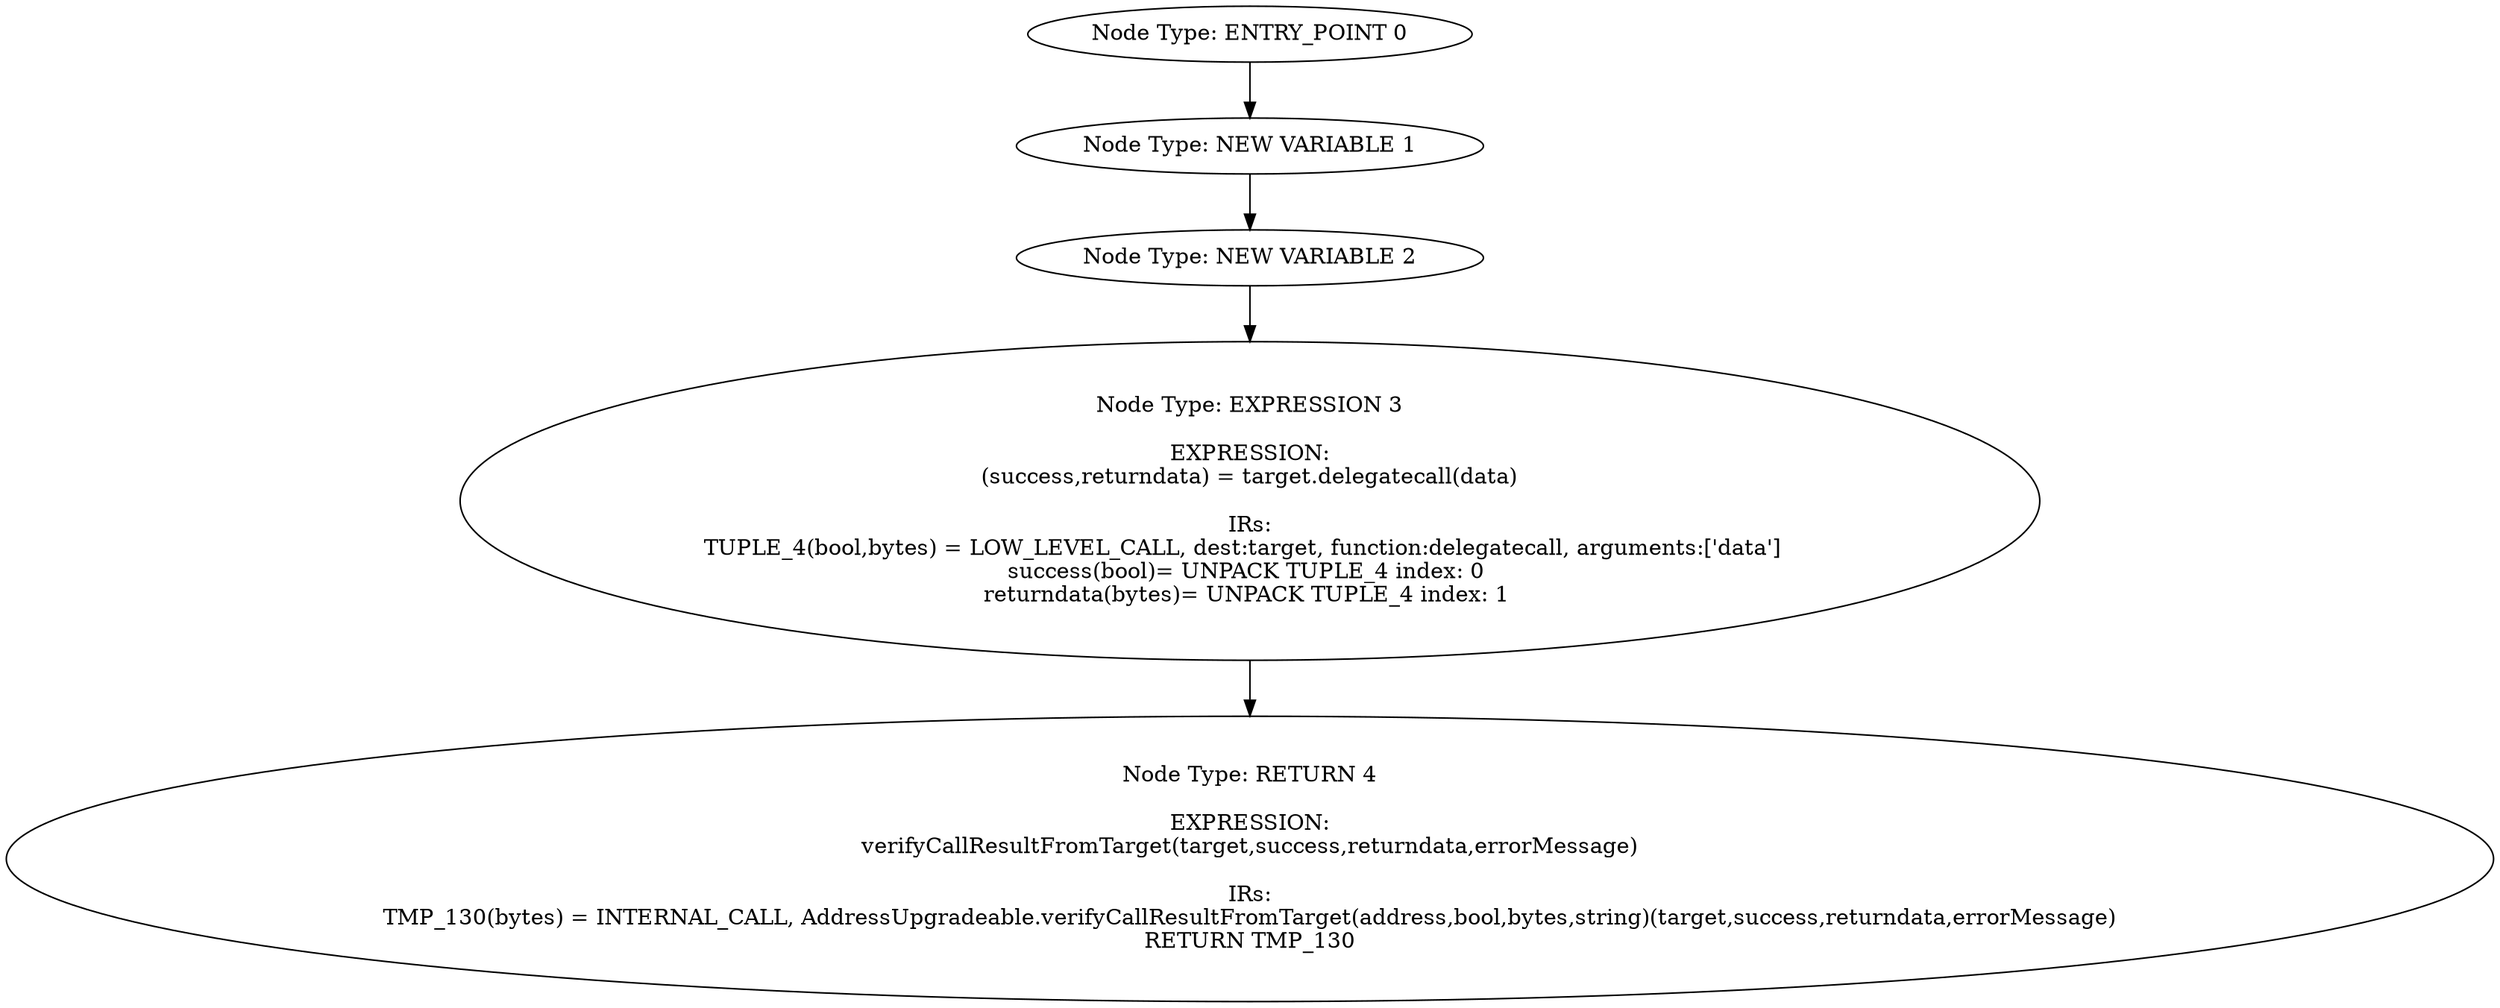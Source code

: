 digraph{
0[label="Node Type: ENTRY_POINT 0
"];
0->1;
1[label="Node Type: NEW VARIABLE 1
"];
1->2;
2[label="Node Type: NEW VARIABLE 2
"];
2->3;
3[label="Node Type: EXPRESSION 3

EXPRESSION:
(success,returndata) = target.delegatecall(data)

IRs:
TUPLE_4(bool,bytes) = LOW_LEVEL_CALL, dest:target, function:delegatecall, arguments:['data']  
success(bool)= UNPACK TUPLE_4 index: 0 
returndata(bytes)= UNPACK TUPLE_4 index: 1 "];
3->4;
4[label="Node Type: RETURN 4

EXPRESSION:
verifyCallResultFromTarget(target,success,returndata,errorMessage)

IRs:
TMP_130(bytes) = INTERNAL_CALL, AddressUpgradeable.verifyCallResultFromTarget(address,bool,bytes,string)(target,success,returndata,errorMessage)
RETURN TMP_130"];
}

